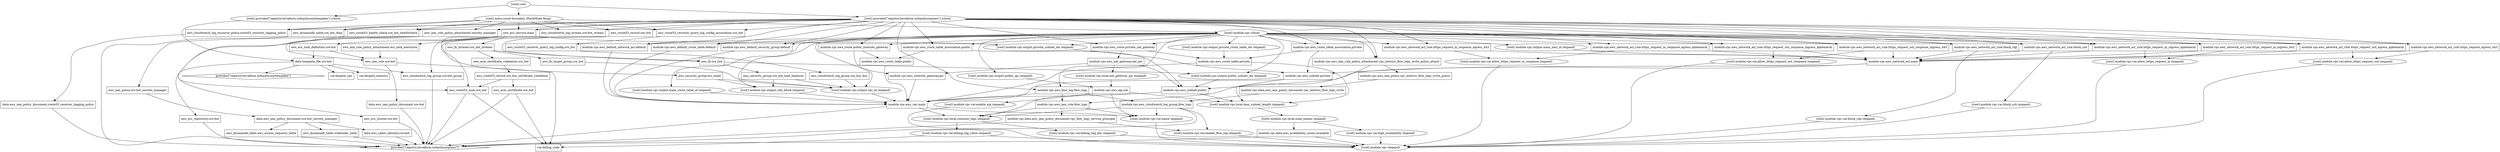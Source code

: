 digraph {
	compound = "true"
	newrank = "true"
	subgraph "root" {
		"[root] aws_acm_certificate.sre_bot (expand)" [label = "aws_acm_certificate.sre_bot", shape = "box"]
		"[root] aws_acm_certificate_validation.sre_bot (expand)" [label = "aws_acm_certificate_validation.sre_bot", shape = "box"]
		"[root] aws_cloudwatch_log_group.sre-bot_group (expand)" [label = "aws_cloudwatch_log_group.sre-bot_group", shape = "box"]
		"[root] aws_cloudwatch_log_group.sre_bot_dns (expand)" [label = "aws_cloudwatch_log_group.sre_bot_dns", shape = "box"]
		"[root] aws_cloudwatch_log_resource_policy.route53_resolver_logging_policy (expand)" [label = "aws_cloudwatch_log_resource_policy.route53_resolver_logging_policy", shape = "box"]
		"[root] aws_cloudwatch_log_stream.sre-bot_stream (expand)" [label = "aws_cloudwatch_log_stream.sre-bot_stream", shape = "box"]
		"[root] aws_dynamodb_table.aws_access_requests_table (expand)" [label = "aws_dynamodb_table.aws_access_requests_table", shape = "box"]
		"[root] aws_dynamodb_table.sre_bot_data (expand)" [label = "aws_dynamodb_table.sre_bot_data", shape = "box"]
		"[root] aws_dynamodb_table.webhooks_table (expand)" [label = "aws_dynamodb_table.webhooks_table", shape = "box"]
		"[root] aws_ecr_repository.sre-bot (expand)" [label = "aws_ecr_repository.sre-bot", shape = "box"]
		"[root] aws_ecs_cluster.sre-bot (expand)" [label = "aws_ecs_cluster.sre-bot", shape = "box"]
		"[root] aws_ecs_service.main (expand)" [label = "aws_ecs_service.main", shape = "box"]
		"[root] aws_ecs_task_definition.sre-bot (expand)" [label = "aws_ecs_task_definition.sre-bot", shape = "box"]
		"[root] aws_iam_policy.sre-bot_secrets_manager (expand)" [label = "aws_iam_policy.sre-bot_secrets_manager", shape = "box"]
		"[root] aws_iam_role.sre-bot (expand)" [label = "aws_iam_role.sre-bot", shape = "box"]
		"[root] aws_iam_role_policy_attachment.ecs_task_execution (expand)" [label = "aws_iam_role_policy_attachment.ecs_task_execution", shape = "box"]
		"[root] aws_iam_role_policy_attachment.secrets_manager (expand)" [label = "aws_iam_role_policy_attachment.secrets_manager", shape = "box"]
		"[root] aws_lb.sre_bot (expand)" [label = "aws_lb.sre_bot", shape = "box"]
		"[root] aws_lb_listener.sre_bot_listener (expand)" [label = "aws_lb_listener.sre_bot_listener", shape = "box"]
		"[root] aws_lb_target_group.sre_bot (expand)" [label = "aws_lb_target_group.sre_bot", shape = "box"]
		"[root] aws_route53_health_check.sre_bot_healthcheck (expand)" [label = "aws_route53_health_check.sre_bot_healthcheck", shape = "box"]
		"[root] aws_route53_record.sre_bot (expand)" [label = "aws_route53_record.sre_bot", shape = "box"]
		"[root] aws_route53_record.sre_bot_certificate_validation (expand)" [label = "aws_route53_record.sre_bot_certificate_validation", shape = "box"]
		"[root] aws_route53_resolver_query_log_config.sre_bot (expand)" [label = "aws_route53_resolver_query_log_config.sre_bot", shape = "box"]
		"[root] aws_route53_resolver_query_log_config_association.sre_bot (expand)" [label = "aws_route53_resolver_query_log_config_association.sre_bot", shape = "box"]
		"[root] aws_route53_zone.sre_bot (expand)" [label = "aws_route53_zone.sre_bot", shape = "box"]
		"[root] aws_security_group.ecs_tasks (expand)" [label = "aws_security_group.ecs_tasks", shape = "box"]
		"[root] aws_security_group.sre_bot_load_balancer (expand)" [label = "aws_security_group.sre_bot_load_balancer", shape = "box"]
		"[root] data.aws_caller_identity.current (expand)" [label = "data.aws_caller_identity.current", shape = "box"]
		"[root] data.aws_iam_policy_document.route53_resolver_logging_policy (expand)" [label = "data.aws_iam_policy_document.route53_resolver_logging_policy", shape = "box"]
		"[root] data.aws_iam_policy_document.sre-bot (expand)" [label = "data.aws_iam_policy_document.sre-bot", shape = "box"]
		"[root] data.aws_iam_policy_document.sre-bot_secrets_manager (expand)" [label = "data.aws_iam_policy_document.sre-bot_secrets_manager", shape = "box"]
		"[root] data.template_file.sre-bot (expand)" [label = "data.template_file.sre-bot", shape = "box"]
		"[root] module.vpc.aws_cloudwatch_log_group.flow_logs (expand)" [label = "module.vpc.aws_cloudwatch_log_group.flow_logs", shape = "box"]
		"[root] module.vpc.aws_default_network_acl.default (expand)" [label = "module.vpc.aws_default_network_acl.default", shape = "box"]
		"[root] module.vpc.aws_default_route_table.default (expand)" [label = "module.vpc.aws_default_route_table.default", shape = "box"]
		"[root] module.vpc.aws_default_security_group.default (expand)" [label = "module.vpc.aws_default_security_group.default", shape = "box"]
		"[root] module.vpc.aws_eip.nat (expand)" [label = "module.vpc.aws_eip.nat", shape = "box"]
		"[root] module.vpc.aws_flow_log.flow_logs (expand)" [label = "module.vpc.aws_flow_log.flow_logs", shape = "box"]
		"[root] module.vpc.aws_iam_policy.vpc_metrics_flow_logs_write_policy (expand)" [label = "module.vpc.aws_iam_policy.vpc_metrics_flow_logs_write_policy", shape = "box"]
		"[root] module.vpc.aws_iam_role.flow_logs (expand)" [label = "module.vpc.aws_iam_role.flow_logs", shape = "box"]
		"[root] module.vpc.aws_iam_role_policy_attachment.vpc_metrics_flow_logs_write_policy_attach (expand)" [label = "module.vpc.aws_iam_role_policy_attachment.vpc_metrics_flow_logs_write_policy_attach", shape = "box"]
		"[root] module.vpc.aws_internet_gateway.gw (expand)" [label = "module.vpc.aws_internet_gateway.gw", shape = "box"]
		"[root] module.vpc.aws_nat_gateway.nat_gw (expand)" [label = "module.vpc.aws_nat_gateway.nat_gw", shape = "box"]
		"[root] module.vpc.aws_network_acl.main (expand)" [label = "module.vpc.aws_network_acl.main", shape = "box"]
		"[root] module.vpc.aws_network_acl_rule.block_rdp (expand)" [label = "module.vpc.aws_network_acl_rule.block_rdp", shape = "box"]
		"[root] module.vpc.aws_network_acl_rule.block_ssh (expand)" [label = "module.vpc.aws_network_acl_rule.block_ssh", shape = "box"]
		"[root] module.vpc.aws_network_acl_rule.https_request_egress_443 (expand)" [label = "module.vpc.aws_network_acl_rule.https_request_egress_443", shape = "box"]
		"[root] module.vpc.aws_network_acl_rule.https_request_in_ingress_443 (expand)" [label = "module.vpc.aws_network_acl_rule.https_request_in_ingress_443", shape = "box"]
		"[root] module.vpc.aws_network_acl_rule.https_request_in_ingress_ephemeral (expand)" [label = "module.vpc.aws_network_acl_rule.https_request_in_ingress_ephemeral", shape = "box"]
		"[root] module.vpc.aws_network_acl_rule.https_request_in_response_egress_443 (expand)" [label = "module.vpc.aws_network_acl_rule.https_request_in_response_egress_443", shape = "box"]
		"[root] module.vpc.aws_network_acl_rule.https_request_in_response_egress_ephemeral (expand)" [label = "module.vpc.aws_network_acl_rule.https_request_in_response_egress_ephemeral", shape = "box"]
		"[root] module.vpc.aws_network_acl_rule.https_request_out_egress_ephemeral (expand)" [label = "module.vpc.aws_network_acl_rule.https_request_out_egress_ephemeral", shape = "box"]
		"[root] module.vpc.aws_network_acl_rule.https_request_out_response_ingress_443 (expand)" [label = "module.vpc.aws_network_acl_rule.https_request_out_response_ingress_443", shape = "box"]
		"[root] module.vpc.aws_network_acl_rule.https_request_out_response_ingress_ephemeral (expand)" [label = "module.vpc.aws_network_acl_rule.https_request_out_response_ingress_ephemeral", shape = "box"]
		"[root] module.vpc.aws_route.private_nat_gateway (expand)" [label = "module.vpc.aws_route.private_nat_gateway", shape = "box"]
		"[root] module.vpc.aws_route.public_internet_gateway (expand)" [label = "module.vpc.aws_route.public_internet_gateway", shape = "box"]
		"[root] module.vpc.aws_route_table.private (expand)" [label = "module.vpc.aws_route_table.private", shape = "box"]
		"[root] module.vpc.aws_route_table.public (expand)" [label = "module.vpc.aws_route_table.public", shape = "box"]
		"[root] module.vpc.aws_route_table_association.private (expand)" [label = "module.vpc.aws_route_table_association.private", shape = "box"]
		"[root] module.vpc.aws_route_table_association.public (expand)" [label = "module.vpc.aws_route_table_association.public", shape = "box"]
		"[root] module.vpc.aws_subnet.private (expand)" [label = "module.vpc.aws_subnet.private", shape = "box"]
		"[root] module.vpc.aws_subnet.public (expand)" [label = "module.vpc.aws_subnet.public", shape = "box"]
		"[root] module.vpc.aws_vpc.main (expand)" [label = "module.vpc.aws_vpc.main", shape = "box"]
		"[root] module.vpc.data.aws_availability_zones.available (expand)" [label = "module.vpc.data.aws_availability_zones.available", shape = "box"]
		"[root] module.vpc.data.aws_iam_policy_document.vpc_flow_logs_service_principal (expand)" [label = "module.vpc.data.aws_iam_policy_document.vpc_flow_logs_service_principal", shape = "box"]
		"[root] module.vpc.data.aws_iam_policy_document.vpc_metrics_flow_logs_write (expand)" [label = "module.vpc.data.aws_iam_policy_document.vpc_metrics_flow_logs_write", shape = "box"]
		"[root] provider[\"registry.terraform.io/hashicorp/aws\"]" [label = "provider[\"registry.terraform.io/hashicorp/aws\"]", shape = "diamond"]
		"[root] provider[\"registry.terraform.io/hashicorp/template\"]" [label = "provider[\"registry.terraform.io/hashicorp/template\"]", shape = "diamond"]
		"[root] var.billing_code" [label = "var.billing_code", shape = "note"]
		"[root] var.fargate_cpu" [label = "var.fargate_cpu", shape = "note"]
		"[root] var.fargate_memory" [label = "var.fargate_memory", shape = "note"]
		"[root] aws_acm_certificate.sre_bot (expand)" -> "[root] provider[\"registry.terraform.io/hashicorp/aws\"]"
		"[root] aws_acm_certificate.sre_bot (expand)" -> "[root] var.billing_code"
		"[root] aws_acm_certificate_validation.sre_bot (expand)" -> "[root] aws_route53_record.sre_bot_certificate_validation (expand)"
		"[root] aws_cloudwatch_log_group.sre-bot_group (expand)" -> "[root] provider[\"registry.terraform.io/hashicorp/aws\"]"
		"[root] aws_cloudwatch_log_group.sre_bot_dns (expand)" -> "[root] module.vpc.output.vpc_id (expand)"
		"[root] aws_cloudwatch_log_resource_policy.route53_resolver_logging_policy (expand)" -> "[root] data.aws_iam_policy_document.route53_resolver_logging_policy (expand)"
		"[root] aws_cloudwatch_log_stream.sre-bot_stream (expand)" -> "[root] aws_cloudwatch_log_group.sre-bot_group (expand)"
		"[root] aws_dynamodb_table.aws_access_requests_table (expand)" -> "[root] provider[\"registry.terraform.io/hashicorp/aws\"]"
		"[root] aws_dynamodb_table.sre_bot_data (expand)" -> "[root] provider[\"registry.terraform.io/hashicorp/aws\"]"
		"[root] aws_dynamodb_table.webhooks_table (expand)" -> "[root] provider[\"registry.terraform.io/hashicorp/aws\"]"
		"[root] aws_ecr_repository.sre-bot (expand)" -> "[root] provider[\"registry.terraform.io/hashicorp/aws\"]"
		"[root] aws_ecs_cluster.sre-bot (expand)" -> "[root] provider[\"registry.terraform.io/hashicorp/aws\"]"
		"[root] aws_ecs_service.main (expand)" -> "[root] aws_ecs_cluster.sre-bot (expand)"
		"[root] aws_ecs_service.main (expand)" -> "[root] aws_ecs_task_definition.sre-bot (expand)"
		"[root] aws_ecs_service.main (expand)" -> "[root] aws_iam_role_policy_attachment.ecs_task_execution (expand)"
		"[root] aws_ecs_service.main (expand)" -> "[root] aws_lb_listener.sre_bot_listener (expand)"
		"[root] aws_ecs_service.main (expand)" -> "[root] aws_security_group.ecs_tasks (expand)"
		"[root] aws_ecs_service.main (expand)" -> "[root] module.vpc.output.private_subnet_ids (expand)"
		"[root] aws_ecs_task_definition.sre-bot (expand)" -> "[root] aws_iam_role.sre-bot (expand)"
		"[root] aws_ecs_task_definition.sre-bot (expand)" -> "[root] data.template_file.sre-bot (expand)"
		"[root] aws_iam_policy.sre-bot_secrets_manager (expand)" -> "[root] data.aws_iam_policy_document.sre-bot_secrets_manager (expand)"
		"[root] aws_iam_role.sre-bot (expand)" -> "[root] data.aws_iam_policy_document.sre-bot (expand)"
		"[root] aws_iam_role.sre-bot (expand)" -> "[root] var.billing_code"
		"[root] aws_iam_role_policy_attachment.ecs_task_execution (expand)" -> "[root] aws_iam_role.sre-bot (expand)"
		"[root] aws_iam_role_policy_attachment.secrets_manager (expand)" -> "[root] aws_iam_policy.sre-bot_secrets_manager (expand)"
		"[root] aws_iam_role_policy_attachment.secrets_manager (expand)" -> "[root] aws_iam_role.sre-bot (expand)"
		"[root] aws_lb.sre_bot (expand)" -> "[root] aws_security_group.sre_bot_load_balancer (expand)"
		"[root] aws_lb.sre_bot (expand)" -> "[root] module.vpc.output.public_subnet_ids (expand)"
		"[root] aws_lb_listener.sre_bot_listener (expand)" -> "[root] aws_acm_certificate_validation.sre_bot (expand)"
		"[root] aws_lb_listener.sre_bot_listener (expand)" -> "[root] aws_lb.sre_bot (expand)"
		"[root] aws_lb_listener.sre_bot_listener (expand)" -> "[root] aws_lb_target_group.sre_bot (expand)"
		"[root] aws_lb_target_group.sre_bot (expand)" -> "[root] module.vpc.output.vpc_id (expand)"
		"[root] aws_route53_health_check.sre_bot_healthcheck (expand)" -> "[root] aws_route53_zone.sre_bot (expand)"
		"[root] aws_route53_record.sre_bot (expand)" -> "[root] aws_lb.sre_bot (expand)"
		"[root] aws_route53_record.sre_bot (expand)" -> "[root] aws_route53_zone.sre_bot (expand)"
		"[root] aws_route53_record.sre_bot_certificate_validation (expand)" -> "[root] aws_acm_certificate.sre_bot (expand)"
		"[root] aws_route53_record.sre_bot_certificate_validation (expand)" -> "[root] aws_route53_zone.sre_bot (expand)"
		"[root] aws_route53_resolver_query_log_config.sre_bot (expand)" -> "[root] aws_cloudwatch_log_group.sre_bot_dns (expand)"
		"[root] aws_route53_resolver_query_log_config_association.sre_bot (expand)" -> "[root] aws_route53_resolver_query_log_config.sre_bot (expand)"
		"[root] aws_route53_zone.sre_bot (expand)" -> "[root] provider[\"registry.terraform.io/hashicorp/aws\"]"
		"[root] aws_route53_zone.sre_bot (expand)" -> "[root] var.billing_code"
		"[root] aws_security_group.ecs_tasks (expand)" -> "[root] module.vpc.output.cidr_block (expand)"
		"[root] aws_security_group.ecs_tasks (expand)" -> "[root] module.vpc.output.vpc_id (expand)"
		"[root] aws_security_group.sre_bot_load_balancer (expand)" -> "[root] module.vpc.output.cidr_block (expand)"
		"[root] aws_security_group.sre_bot_load_balancer (expand)" -> "[root] module.vpc.output.vpc_id (expand)"
		"[root] data.aws_caller_identity.current (expand)" -> "[root] provider[\"registry.terraform.io/hashicorp/aws\"]"
		"[root] data.aws_iam_policy_document.route53_resolver_logging_policy (expand)" -> "[root] provider[\"registry.terraform.io/hashicorp/aws\"]"
		"[root] data.aws_iam_policy_document.sre-bot (expand)" -> "[root] provider[\"registry.terraform.io/hashicorp/aws\"]"
		"[root] data.aws_iam_policy_document.sre-bot_secrets_manager (expand)" -> "[root] aws_dynamodb_table.aws_access_requests_table (expand)"
		"[root] data.aws_iam_policy_document.sre-bot_secrets_manager (expand)" -> "[root] aws_dynamodb_table.webhooks_table (expand)"
		"[root] data.aws_iam_policy_document.sre-bot_secrets_manager (expand)" -> "[root] data.aws_caller_identity.current (expand)"
		"[root] data.template_file.sre-bot (expand)" -> "[root] aws_cloudwatch_log_group.sre-bot_group (expand)"
		"[root] data.template_file.sre-bot (expand)" -> "[root] aws_ecr_repository.sre-bot (expand)"
		"[root] data.template_file.sre-bot (expand)" -> "[root] provider[\"registry.terraform.io/hashicorp/template\"]"
		"[root] data.template_file.sre-bot (expand)" -> "[root] var.fargate_cpu"
		"[root] data.template_file.sre-bot (expand)" -> "[root] var.fargate_memory"
		"[root] meta.count-boundary (EachMode fixup)" -> "[root] aws_cloudwatch_log_resource_policy.route53_resolver_logging_policy (expand)"
		"[root] meta.count-boundary (EachMode fixup)" -> "[root] aws_cloudwatch_log_stream.sre-bot_stream (expand)"
		"[root] meta.count-boundary (EachMode fixup)" -> "[root] aws_dynamodb_table.sre_bot_data (expand)"
		"[root] meta.count-boundary (EachMode fixup)" -> "[root] aws_ecs_service.main (expand)"
		"[root] meta.count-boundary (EachMode fixup)" -> "[root] aws_iam_role_policy_attachment.secrets_manager (expand)"
		"[root] meta.count-boundary (EachMode fixup)" -> "[root] aws_route53_health_check.sre_bot_healthcheck (expand)"
		"[root] meta.count-boundary (EachMode fixup)" -> "[root] aws_route53_record.sre_bot (expand)"
		"[root] meta.count-boundary (EachMode fixup)" -> "[root] aws_route53_resolver_query_log_config_association.sre_bot (expand)"
		"[root] meta.count-boundary (EachMode fixup)" -> "[root] module.vpc (close)"
		"[root] module.vpc (close)" -> "[root] module.vpc.aws_default_network_acl.default (expand)"
		"[root] module.vpc (close)" -> "[root] module.vpc.aws_default_route_table.default (expand)"
		"[root] module.vpc (close)" -> "[root] module.vpc.aws_default_security_group.default (expand)"
		"[root] module.vpc (close)" -> "[root] module.vpc.aws_flow_log.flow_logs (expand)"
		"[root] module.vpc (close)" -> "[root] module.vpc.aws_iam_role_policy_attachment.vpc_metrics_flow_logs_write_policy_attach (expand)"
		"[root] module.vpc (close)" -> "[root] module.vpc.aws_network_acl_rule.block_rdp (expand)"
		"[root] module.vpc (close)" -> "[root] module.vpc.aws_network_acl_rule.block_ssh (expand)"
		"[root] module.vpc (close)" -> "[root] module.vpc.aws_network_acl_rule.https_request_egress_443 (expand)"
		"[root] module.vpc (close)" -> "[root] module.vpc.aws_network_acl_rule.https_request_in_ingress_443 (expand)"
		"[root] module.vpc (close)" -> "[root] module.vpc.aws_network_acl_rule.https_request_in_ingress_ephemeral (expand)"
		"[root] module.vpc (close)" -> "[root] module.vpc.aws_network_acl_rule.https_request_in_response_egress_443 (expand)"
		"[root] module.vpc (close)" -> "[root] module.vpc.aws_network_acl_rule.https_request_in_response_egress_ephemeral (expand)"
		"[root] module.vpc (close)" -> "[root] module.vpc.aws_network_acl_rule.https_request_out_egress_ephemeral (expand)"
		"[root] module.vpc (close)" -> "[root] module.vpc.aws_network_acl_rule.https_request_out_response_ingress_443 (expand)"
		"[root] module.vpc (close)" -> "[root] module.vpc.aws_network_acl_rule.https_request_out_response_ingress_ephemeral (expand)"
		"[root] module.vpc (close)" -> "[root] module.vpc.aws_route.private_nat_gateway (expand)"
		"[root] module.vpc (close)" -> "[root] module.vpc.aws_route.public_internet_gateway (expand)"
		"[root] module.vpc (close)" -> "[root] module.vpc.aws_route_table_association.private (expand)"
		"[root] module.vpc (close)" -> "[root] module.vpc.aws_route_table_association.public (expand)"
		"[root] module.vpc (close)" -> "[root] module.vpc.output.cidr_block (expand)"
		"[root] module.vpc (close)" -> "[root] module.vpc.output.main_nacl_id (expand)"
		"[root] module.vpc (close)" -> "[root] module.vpc.output.main_route_table_id (expand)"
		"[root] module.vpc (close)" -> "[root] module.vpc.output.private_route_table_ids (expand)"
		"[root] module.vpc (close)" -> "[root] module.vpc.output.private_subnet_ids (expand)"
		"[root] module.vpc (close)" -> "[root] module.vpc.output.public_ips (expand)"
		"[root] module.vpc (close)" -> "[root] module.vpc.output.public_subnet_ids (expand)"
		"[root] module.vpc (close)" -> "[root] module.vpc.output.vpc_id (expand)"
		"[root] module.vpc.aws_cloudwatch_log_group.flow_logs (expand)" -> "[root] module.vpc.local.common_tags (expand)"
		"[root] module.vpc.aws_cloudwatch_log_group.flow_logs (expand)" -> "[root] module.vpc.var.enable_flow_log (expand)"
		"[root] module.vpc.aws_cloudwatch_log_group.flow_logs (expand)" -> "[root] module.vpc.var.name (expand)"
		"[root] module.vpc.aws_cloudwatch_log_group.flow_logs (expand)" -> "[root] provider[\"registry.terraform.io/hashicorp/aws\"]"
		"[root] module.vpc.aws_default_network_acl.default (expand)" -> "[root] module.vpc.aws_vpc.main (expand)"
		"[root] module.vpc.aws_default_route_table.default (expand)" -> "[root] module.vpc.aws_vpc.main (expand)"
		"[root] module.vpc.aws_default_security_group.default (expand)" -> "[root] module.vpc.aws_vpc.main (expand)"
		"[root] module.vpc.aws_eip.nat (expand)" -> "[root] module.vpc.local.common_tags (expand)"
		"[root] module.vpc.aws_eip.nat (expand)" -> "[root] module.vpc.local.max_subnet_length (expand)"
		"[root] module.vpc.aws_eip.nat (expand)" -> "[root] module.vpc.var.enable_eip (expand)"
		"[root] module.vpc.aws_eip.nat (expand)" -> "[root] module.vpc.var.name (expand)"
		"[root] module.vpc.aws_flow_log.flow_logs (expand)" -> "[root] module.vpc.aws_cloudwatch_log_group.flow_logs (expand)"
		"[root] module.vpc.aws_flow_log.flow_logs (expand)" -> "[root] module.vpc.aws_iam_role.flow_logs (expand)"
		"[root] module.vpc.aws_flow_log.flow_logs (expand)" -> "[root] module.vpc.aws_vpc.main (expand)"
		"[root] module.vpc.aws_iam_policy.vpc_metrics_flow_logs_write_policy (expand)" -> "[root] module.vpc.data.aws_iam_policy_document.vpc_metrics_flow_logs_write (expand)"
		"[root] module.vpc.aws_iam_role.flow_logs (expand)" -> "[root] module.vpc.data.aws_iam_policy_document.vpc_flow_logs_service_principal (expand)"
		"[root] module.vpc.aws_iam_role.flow_logs (expand)" -> "[root] module.vpc.local.common_tags (expand)"
		"[root] module.vpc.aws_iam_role.flow_logs (expand)" -> "[root] module.vpc.var.name (expand)"
		"[root] module.vpc.aws_iam_role_policy_attachment.vpc_metrics_flow_logs_write_policy_attach (expand)" -> "[root] module.vpc.aws_iam_policy.vpc_metrics_flow_logs_write_policy (expand)"
		"[root] module.vpc.aws_iam_role_policy_attachment.vpc_metrics_flow_logs_write_policy_attach (expand)" -> "[root] module.vpc.aws_iam_role.flow_logs (expand)"
		"[root] module.vpc.aws_internet_gateway.gw (expand)" -> "[root] module.vpc.aws_vpc.main (expand)"
		"[root] module.vpc.aws_nat_gateway.nat_gw (expand)" -> "[root] module.vpc.aws_internet_gateway.gw (expand)"
		"[root] module.vpc.aws_nat_gateway.nat_gw (expand)" -> "[root] module.vpc.aws_subnet.public (expand)"
		"[root] module.vpc.aws_nat_gateway.nat_gw (expand)" -> "[root] module.vpc.local.nat_gateway_ips (expand)"
		"[root] module.vpc.aws_network_acl.main (expand)" -> "[root] module.vpc.aws_subnet.private (expand)"
		"[root] module.vpc.aws_network_acl.main (expand)" -> "[root] module.vpc.aws_subnet.public (expand)"
		"[root] module.vpc.aws_network_acl_rule.block_rdp (expand)" -> "[root] module.vpc.aws_network_acl.main (expand)"
		"[root] module.vpc.aws_network_acl_rule.block_rdp (expand)" -> "[root] module.vpc.var.block_rdp (expand)"
		"[root] module.vpc.aws_network_acl_rule.block_ssh (expand)" -> "[root] module.vpc.aws_network_acl.main (expand)"
		"[root] module.vpc.aws_network_acl_rule.block_ssh (expand)" -> "[root] module.vpc.var.block_ssh (expand)"
		"[root] module.vpc.aws_network_acl_rule.https_request_egress_443 (expand)" -> "[root] module.vpc.aws_network_acl.main (expand)"
		"[root] module.vpc.aws_network_acl_rule.https_request_egress_443 (expand)" -> "[root] module.vpc.var.allow_https_request_out (expand)"
		"[root] module.vpc.aws_network_acl_rule.https_request_in_ingress_443 (expand)" -> "[root] module.vpc.aws_network_acl.main (expand)"
		"[root] module.vpc.aws_network_acl_rule.https_request_in_ingress_443 (expand)" -> "[root] module.vpc.var.allow_https_request_in (expand)"
		"[root] module.vpc.aws_network_acl_rule.https_request_in_ingress_ephemeral (expand)" -> "[root] module.vpc.aws_network_acl.main (expand)"
		"[root] module.vpc.aws_network_acl_rule.https_request_in_ingress_ephemeral (expand)" -> "[root] module.vpc.var.allow_https_request_in (expand)"
		"[root] module.vpc.aws_network_acl_rule.https_request_in_response_egress_443 (expand)" -> "[root] module.vpc.aws_network_acl.main (expand)"
		"[root] module.vpc.aws_network_acl_rule.https_request_in_response_egress_443 (expand)" -> "[root] module.vpc.var.allow_https_request_in_response (expand)"
		"[root] module.vpc.aws_network_acl_rule.https_request_in_response_egress_ephemeral (expand)" -> "[root] module.vpc.aws_network_acl.main (expand)"
		"[root] module.vpc.aws_network_acl_rule.https_request_in_response_egress_ephemeral (expand)" -> "[root] module.vpc.var.allow_https_request_in_response (expand)"
		"[root] module.vpc.aws_network_acl_rule.https_request_out_egress_ephemeral (expand)" -> "[root] module.vpc.aws_network_acl.main (expand)"
		"[root] module.vpc.aws_network_acl_rule.https_request_out_egress_ephemeral (expand)" -> "[root] module.vpc.var.allow_https_request_out (expand)"
		"[root] module.vpc.aws_network_acl_rule.https_request_out_response_ingress_443 (expand)" -> "[root] module.vpc.aws_network_acl.main (expand)"
		"[root] module.vpc.aws_network_acl_rule.https_request_out_response_ingress_443 (expand)" -> "[root] module.vpc.var.allow_https_request_out_response (expand)"
		"[root] module.vpc.aws_network_acl_rule.https_request_out_response_ingress_ephemeral (expand)" -> "[root] module.vpc.aws_network_acl.main (expand)"
		"[root] module.vpc.aws_network_acl_rule.https_request_out_response_ingress_ephemeral (expand)" -> "[root] module.vpc.var.allow_https_request_out_response (expand)"
		"[root] module.vpc.aws_route.private_nat_gateway (expand)" -> "[root] module.vpc.aws_nat_gateway.nat_gw (expand)"
		"[root] module.vpc.aws_route.private_nat_gateway (expand)" -> "[root] module.vpc.aws_route_table.private (expand)"
		"[root] module.vpc.aws_route.public_internet_gateway (expand)" -> "[root] module.vpc.aws_internet_gateway.gw (expand)"
		"[root] module.vpc.aws_route.public_internet_gateway (expand)" -> "[root] module.vpc.aws_route_table.public (expand)"
		"[root] module.vpc.aws_route_table.private (expand)" -> "[root] module.vpc.aws_vpc.main (expand)"
		"[root] module.vpc.aws_route_table.private (expand)" -> "[root] module.vpc.local.max_subnet_length (expand)"
		"[root] module.vpc.aws_route_table.public (expand)" -> "[root] module.vpc.aws_vpc.main (expand)"
		"[root] module.vpc.aws_route_table_association.private (expand)" -> "[root] module.vpc.aws_route_table.private (expand)"
		"[root] module.vpc.aws_route_table_association.private (expand)" -> "[root] module.vpc.aws_subnet.private (expand)"
		"[root] module.vpc.aws_route_table_association.public (expand)" -> "[root] module.vpc.aws_route_table.public (expand)"
		"[root] module.vpc.aws_route_table_association.public (expand)" -> "[root] module.vpc.aws_subnet.public (expand)"
		"[root] module.vpc.aws_subnet.private (expand)" -> "[root] module.vpc.aws_vpc.main (expand)"
		"[root] module.vpc.aws_subnet.private (expand)" -> "[root] module.vpc.local.max_subnet_length (expand)"
		"[root] module.vpc.aws_subnet.public (expand)" -> "[root] module.vpc.aws_vpc.main (expand)"
		"[root] module.vpc.aws_subnet.public (expand)" -> "[root] module.vpc.local.max_subnet_length (expand)"
		"[root] module.vpc.aws_vpc.main (expand)" -> "[root] module.vpc.local.common_tags (expand)"
		"[root] module.vpc.aws_vpc.main (expand)" -> "[root] module.vpc.var.name (expand)"
		"[root] module.vpc.aws_vpc.main (expand)" -> "[root] provider[\"registry.terraform.io/hashicorp/aws\"]"
		"[root] module.vpc.data.aws_availability_zones.available (expand)" -> "[root] module.vpc (expand)"
		"[root] module.vpc.data.aws_availability_zones.available (expand)" -> "[root] provider[\"registry.terraform.io/hashicorp/aws\"]"
		"[root] module.vpc.data.aws_iam_policy_document.vpc_flow_logs_service_principal (expand)" -> "[root] module.vpc.var.enable_flow_log (expand)"
		"[root] module.vpc.data.aws_iam_policy_document.vpc_flow_logs_service_principal (expand)" -> "[root] provider[\"registry.terraform.io/hashicorp/aws\"]"
		"[root] module.vpc.data.aws_iam_policy_document.vpc_metrics_flow_logs_write (expand)" -> "[root] module.vpc.aws_cloudwatch_log_group.flow_logs (expand)"
		"[root] module.vpc.local.common_tags (expand)" -> "[root] module.vpc.var.billing_tag_key (expand)"
		"[root] module.vpc.local.common_tags (expand)" -> "[root] module.vpc.var.billing_tag_value (expand)"
		"[root] module.vpc.local.max_subnet_length (expand)" -> "[root] module.vpc.local.zone_names (expand)"
		"[root] module.vpc.local.nat_gateway_ips (expand)" -> "[root] module.vpc.aws_eip.nat (expand)"
		"[root] module.vpc.local.zone_names (expand)" -> "[root] module.vpc.data.aws_availability_zones.available (expand)"
		"[root] module.vpc.local.zone_names (expand)" -> "[root] module.vpc.var.high_availability (expand)"
		"[root] module.vpc.output.cidr_block (expand)" -> "[root] module.vpc.aws_vpc.main (expand)"
		"[root] module.vpc.output.main_nacl_id (expand)" -> "[root] module.vpc.aws_network_acl.main (expand)"
		"[root] module.vpc.output.main_route_table_id (expand)" -> "[root] module.vpc.aws_vpc.main (expand)"
		"[root] module.vpc.output.private_route_table_ids (expand)" -> "[root] module.vpc.aws_route_table.private (expand)"
		"[root] module.vpc.output.private_subnet_ids (expand)" -> "[root] module.vpc.aws_subnet.private (expand)"
		"[root] module.vpc.output.public_ips (expand)" -> "[root] module.vpc.aws_eip.nat (expand)"
		"[root] module.vpc.output.public_subnet_ids (expand)" -> "[root] module.vpc.aws_subnet.public (expand)"
		"[root] module.vpc.output.vpc_id (expand)" -> "[root] module.vpc.aws_vpc.main (expand)"
		"[root] module.vpc.var.allow_https_request_in (expand)" -> "[root] module.vpc (expand)"
		"[root] module.vpc.var.allow_https_request_in_response (expand)" -> "[root] module.vpc (expand)"
		"[root] module.vpc.var.allow_https_request_out (expand)" -> "[root] module.vpc (expand)"
		"[root] module.vpc.var.allow_https_request_out_response (expand)" -> "[root] module.vpc (expand)"
		"[root] module.vpc.var.billing_tag_key (expand)" -> "[root] module.vpc (expand)"
		"[root] module.vpc.var.billing_tag_value (expand)" -> "[root] module.vpc (expand)"
		"[root] module.vpc.var.billing_tag_value (expand)" -> "[root] var.billing_code"
		"[root] module.vpc.var.block_rdp (expand)" -> "[root] module.vpc (expand)"
		"[root] module.vpc.var.block_ssh (expand)" -> "[root] module.vpc (expand)"
		"[root] module.vpc.var.enable_eip (expand)" -> "[root] module.vpc (expand)"
		"[root] module.vpc.var.enable_flow_log (expand)" -> "[root] module.vpc (expand)"
		"[root] module.vpc.var.high_availability (expand)" -> "[root] module.vpc (expand)"
		"[root] module.vpc.var.name (expand)" -> "[root] module.vpc (expand)"
		"[root] provider[\"registry.terraform.io/hashicorp/aws\"] (close)" -> "[root] aws_cloudwatch_log_resource_policy.route53_resolver_logging_policy (expand)"
		"[root] provider[\"registry.terraform.io/hashicorp/aws\"] (close)" -> "[root] aws_cloudwatch_log_stream.sre-bot_stream (expand)"
		"[root] provider[\"registry.terraform.io/hashicorp/aws\"] (close)" -> "[root] aws_dynamodb_table.sre_bot_data (expand)"
		"[root] provider[\"registry.terraform.io/hashicorp/aws\"] (close)" -> "[root] aws_ecs_service.main (expand)"
		"[root] provider[\"registry.terraform.io/hashicorp/aws\"] (close)" -> "[root] aws_iam_role_policy_attachment.secrets_manager (expand)"
		"[root] provider[\"registry.terraform.io/hashicorp/aws\"] (close)" -> "[root] aws_route53_health_check.sre_bot_healthcheck (expand)"
		"[root] provider[\"registry.terraform.io/hashicorp/aws\"] (close)" -> "[root] aws_route53_record.sre_bot (expand)"
		"[root] provider[\"registry.terraform.io/hashicorp/aws\"] (close)" -> "[root] aws_route53_resolver_query_log_config_association.sre_bot (expand)"
		"[root] provider[\"registry.terraform.io/hashicorp/aws\"] (close)" -> "[root] module.vpc.aws_default_network_acl.default (expand)"
		"[root] provider[\"registry.terraform.io/hashicorp/aws\"] (close)" -> "[root] module.vpc.aws_default_route_table.default (expand)"
		"[root] provider[\"registry.terraform.io/hashicorp/aws\"] (close)" -> "[root] module.vpc.aws_default_security_group.default (expand)"
		"[root] provider[\"registry.terraform.io/hashicorp/aws\"] (close)" -> "[root] module.vpc.aws_flow_log.flow_logs (expand)"
		"[root] provider[\"registry.terraform.io/hashicorp/aws\"] (close)" -> "[root] module.vpc.aws_iam_role_policy_attachment.vpc_metrics_flow_logs_write_policy_attach (expand)"
		"[root] provider[\"registry.terraform.io/hashicorp/aws\"] (close)" -> "[root] module.vpc.aws_network_acl_rule.block_rdp (expand)"
		"[root] provider[\"registry.terraform.io/hashicorp/aws\"] (close)" -> "[root] module.vpc.aws_network_acl_rule.block_ssh (expand)"
		"[root] provider[\"registry.terraform.io/hashicorp/aws\"] (close)" -> "[root] module.vpc.aws_network_acl_rule.https_request_egress_443 (expand)"
		"[root] provider[\"registry.terraform.io/hashicorp/aws\"] (close)" -> "[root] module.vpc.aws_network_acl_rule.https_request_in_ingress_443 (expand)"
		"[root] provider[\"registry.terraform.io/hashicorp/aws\"] (close)" -> "[root] module.vpc.aws_network_acl_rule.https_request_in_ingress_ephemeral (expand)"
		"[root] provider[\"registry.terraform.io/hashicorp/aws\"] (close)" -> "[root] module.vpc.aws_network_acl_rule.https_request_in_response_egress_443 (expand)"
		"[root] provider[\"registry.terraform.io/hashicorp/aws\"] (close)" -> "[root] module.vpc.aws_network_acl_rule.https_request_in_response_egress_ephemeral (expand)"
		"[root] provider[\"registry.terraform.io/hashicorp/aws\"] (close)" -> "[root] module.vpc.aws_network_acl_rule.https_request_out_egress_ephemeral (expand)"
		"[root] provider[\"registry.terraform.io/hashicorp/aws\"] (close)" -> "[root] module.vpc.aws_network_acl_rule.https_request_out_response_ingress_443 (expand)"
		"[root] provider[\"registry.terraform.io/hashicorp/aws\"] (close)" -> "[root] module.vpc.aws_network_acl_rule.https_request_out_response_ingress_ephemeral (expand)"
		"[root] provider[\"registry.terraform.io/hashicorp/aws\"] (close)" -> "[root] module.vpc.aws_route.private_nat_gateway (expand)"
		"[root] provider[\"registry.terraform.io/hashicorp/aws\"] (close)" -> "[root] module.vpc.aws_route.public_internet_gateway (expand)"
		"[root] provider[\"registry.terraform.io/hashicorp/aws\"] (close)" -> "[root] module.vpc.aws_route_table_association.private (expand)"
		"[root] provider[\"registry.terraform.io/hashicorp/aws\"] (close)" -> "[root] module.vpc.aws_route_table_association.public (expand)"
		"[root] provider[\"registry.terraform.io/hashicorp/template\"] (close)" -> "[root] data.template_file.sre-bot (expand)"
		"[root] root" -> "[root] meta.count-boundary (EachMode fixup)"
		"[root] root" -> "[root] provider[\"registry.terraform.io/hashicorp/aws\"] (close)"
		"[root] root" -> "[root] provider[\"registry.terraform.io/hashicorp/template\"] (close)"
	}
}